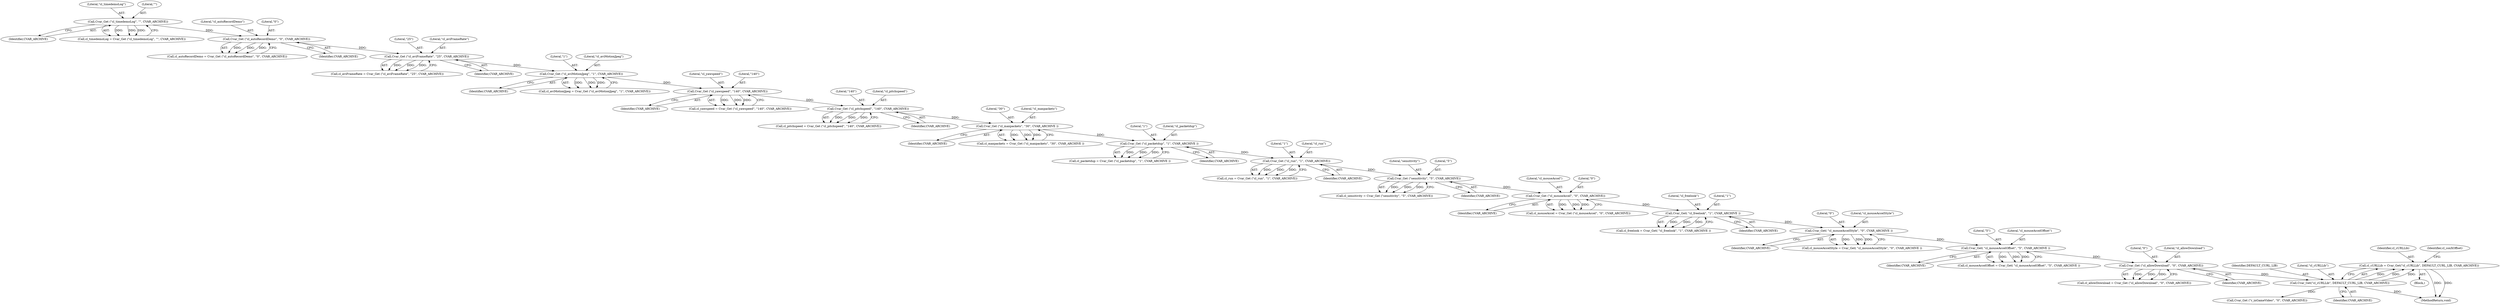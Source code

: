 digraph "1_OpenJK_376267d534476a875d8b9228149c4ee18b74a4fd@del" {
"1000311" [label="(Call,cl_cURLLib = Cvar_Get(\"cl_cURLLib\", DEFAULT_CURL_LIB, CVAR_ARCHIVE))"];
"1000313" [label="(Call,Cvar_Get(\"cl_cURLLib\", DEFAULT_CURL_LIB, CVAR_ARCHIVE))"];
"1000307" [label="(Call,Cvar_Get (\"cl_allowDownload\", \"0\", CVAR_ARCHIVE))"];
"1000290" [label="(Call,Cvar_Get( \"cl_mouseAccelOffset\", \"5\", CVAR_ARCHIVE ))"];
"1000284" [label="(Call,Cvar_Get( \"cl_mouseAccelStyle\", \"0\", CVAR_ARCHIVE ))"];
"1000278" [label="(Call,Cvar_Get( \"cl_freelook\", \"1\", CVAR_ARCHIVE ))"];
"1000272" [label="(Call,Cvar_Get (\"cl_mouseAccel\", \"0\", CVAR_ARCHIVE))"];
"1000266" [label="(Call,Cvar_Get (\"sensitivity\", \"5\", CVAR_ARCHIVE))"];
"1000260" [label="(Call,Cvar_Get (\"cl_run\", \"1\", CVAR_ARCHIVE))"];
"1000254" [label="(Call,Cvar_Get (\"cl_packetdup\", \"1\", CVAR_ARCHIVE ))"];
"1000248" [label="(Call,Cvar_Get (\"cl_maxpackets\", \"30\", CVAR_ARCHIVE ))"];
"1000236" [label="(Call,Cvar_Get (\"cl_pitchspeed\", \"140\", CVAR_ARCHIVE))"];
"1000230" [label="(Call,Cvar_Get (\"cl_yawspeed\", \"140\", CVAR_ARCHIVE))"];
"1000212" [label="(Call,Cvar_Get (\"cl_aviMotionJpeg\", \"1\", CVAR_ARCHIVE))"];
"1000206" [label="(Call,Cvar_Get (\"cl_aviFrameRate\", \"25\", CVAR_ARCHIVE))"];
"1000200" [label="(Call,Cvar_Get (\"cl_autoRecordDemo\", \"0\", CVAR_ARCHIVE))"];
"1000194" [label="(Call,Cvar_Get (\"cl_timedemoLog\", \"\", CVAR_ARCHIVE))"];
"1000262" [label="(Literal,\"1\")"];
"1000215" [label="(Identifier,CVAR_ARCHIVE)"];
"1000275" [label="(Identifier,CVAR_ARCHIVE)"];
"1000201" [label="(Literal,\"cl_autoRecordDemo\")"];
"1000272" [label="(Call,Cvar_Get (\"cl_mouseAccel\", \"0\", CVAR_ARCHIVE))"];
"1000276" [label="(Call,cl_freelook = Cvar_Get( \"cl_freelook\", \"1\", CVAR_ARCHIVE ))"];
"1000307" [label="(Call,Cvar_Get (\"cl_allowDownload\", \"0\", CVAR_ARCHIVE))"];
"1000284" [label="(Call,Cvar_Get( \"cl_mouseAccelStyle\", \"0\", CVAR_ARCHIVE ))"];
"1000231" [label="(Literal,\"cl_yawspeed\")"];
"1000292" [label="(Literal,\"5\")"];
"1000195" [label="(Literal,\"cl_timedemoLog\")"];
"1000196" [label="(Literal,\"\")"];
"1000260" [label="(Call,Cvar_Get (\"cl_run\", \"1\", CVAR_ARCHIVE))"];
"1000264" [label="(Call,cl_sensitivity = Cvar_Get (\"sensitivity\", \"5\", CVAR_ARCHIVE))"];
"1000286" [label="(Literal,\"0\")"];
"1000287" [label="(Identifier,CVAR_ARCHIVE)"];
"1000267" [label="(Literal,\"sensitivity\")"];
"1000279" [label="(Literal,\"cl_freelook\")"];
"1000208" [label="(Literal,\"25\")"];
"1000311" [label="(Call,cl_cURLLib = Cvar_Get(\"cl_cURLLib\", DEFAULT_CURL_LIB, CVAR_ARCHIVE))"];
"1000248" [label="(Call,Cvar_Get (\"cl_maxpackets\", \"30\", CVAR_ARCHIVE ))"];
"1000266" [label="(Call,Cvar_Get (\"sensitivity\", \"5\", CVAR_ARCHIVE))"];
"1000250" [label="(Literal,\"30\")"];
"1000291" [label="(Literal,\"cl_mouseAccelOffset\")"];
"1000214" [label="(Literal,\"1\")"];
"1000251" [label="(Identifier,CVAR_ARCHIVE)"];
"1000261" [label="(Literal,\"cl_run\")"];
"1000254" [label="(Call,Cvar_Get (\"cl_packetdup\", \"1\", CVAR_ARCHIVE ))"];
"1000232" [label="(Literal,\"140\")"];
"1000236" [label="(Call,Cvar_Get (\"cl_pitchspeed\", \"140\", CVAR_ARCHIVE))"];
"1000198" [label="(Call,cl_autoRecordDemo = Cvar_Get (\"cl_autoRecordDemo\", \"0\", CVAR_ARCHIVE))"];
"1000269" [label="(Identifier,CVAR_ARCHIVE)"];
"1000194" [label="(Call,Cvar_Get (\"cl_timedemoLog\", \"\", CVAR_ARCHIVE))"];
"1000305" [label="(Call,cl_allowDownload = Cvar_Get (\"cl_allowDownload\", \"0\", CVAR_ARCHIVE))"];
"1000256" [label="(Literal,\"1\")"];
"1000280" [label="(Literal,\"1\")"];
"1000197" [label="(Identifier,CVAR_ARCHIVE)"];
"1000206" [label="(Call,Cvar_Get (\"cl_aviFrameRate\", \"25\", CVAR_ARCHIVE))"];
"1000281" [label="(Identifier,CVAR_ARCHIVE)"];
"1000293" [label="(Identifier,CVAR_ARCHIVE)"];
"1000278" [label="(Call,Cvar_Get( \"cl_freelook\", \"1\", CVAR_ARCHIVE ))"];
"1000207" [label="(Literal,\"cl_aviFrameRate\")"];
"1000238" [label="(Literal,\"140\")"];
"1000234" [label="(Call,cl_pitchspeed = Cvar_Get (\"cl_pitchspeed\", \"140\", CVAR_ARCHIVE))"];
"1000204" [label="(Call,cl_aviFrameRate = Cvar_Get (\"cl_aviFrameRate\", \"25\", CVAR_ARCHIVE))"];
"1000270" [label="(Call,cl_mouseAccel = Cvar_Get (\"cl_mouseAccel\", \"0\", CVAR_ARCHIVE))"];
"1000268" [label="(Literal,\"5\")"];
"1000202" [label="(Literal,\"0\")"];
"1000192" [label="(Call,cl_timedemoLog = Cvar_Get (\"cl_timedemoLog\", \"\", CVAR_ARCHIVE))"];
"1000288" [label="(Call,cl_mouseAccelOffset = Cvar_Get( \"cl_mouseAccelOffset\", \"5\", CVAR_ARCHIVE ))"];
"1000309" [label="(Literal,\"0\")"];
"1000209" [label="(Identifier,CVAR_ARCHIVE)"];
"1000258" [label="(Call,cl_run = Cvar_Get (\"cl_run\", \"1\", CVAR_ARCHIVE))"];
"1000246" [label="(Call,cl_maxpackets = Cvar_Get (\"cl_maxpackets\", \"30\", CVAR_ARCHIVE ))"];
"1000315" [label="(Identifier,DEFAULT_CURL_LIB)"];
"1000212" [label="(Call,Cvar_Get (\"cl_aviMotionJpeg\", \"1\", CVAR_ARCHIVE))"];
"1000314" [label="(Literal,\"cl_cURLLib\")"];
"1000310" [label="(Identifier,CVAR_ARCHIVE)"];
"1000282" [label="(Call,cl_mouseAccelStyle = Cvar_Get( \"cl_mouseAccelStyle\", \"0\", CVAR_ARCHIVE ))"];
"1000233" [label="(Identifier,CVAR_ARCHIVE)"];
"1000313" [label="(Call,Cvar_Get(\"cl_cURLLib\", DEFAULT_CURL_LIB, CVAR_ARCHIVE))"];
"1000308" [label="(Literal,\"cl_allowDownload\")"];
"1000213" [label="(Literal,\"cl_aviMotionJpeg\")"];
"1000273" [label="(Literal,\"cl_mouseAccel\")"];
"1000252" [label="(Call,cl_packetdup = Cvar_Get (\"cl_packetdup\", \"1\", CVAR_ARCHIVE ))"];
"1000230" [label="(Call,Cvar_Get (\"cl_yawspeed\", \"140\", CVAR_ARCHIVE))"];
"1000325" [label="(Call,Cvar_Get (\"r_inGameVideo\", \"0\", CVAR_ARCHIVE))"];
"1000312" [label="(Identifier,cl_cURLLib)"];
"1000274" [label="(Literal,\"0\")"];
"1000263" [label="(Identifier,CVAR_ARCHIVE)"];
"1000200" [label="(Call,Cvar_Get (\"cl_autoRecordDemo\", \"0\", CVAR_ARCHIVE))"];
"1000316" [label="(Identifier,CVAR_ARCHIVE)"];
"1000239" [label="(Identifier,CVAR_ARCHIVE)"];
"1000318" [label="(Identifier,cl_conXOffset)"];
"1000203" [label="(Identifier,CVAR_ARCHIVE)"];
"1000103" [label="(Block,)"];
"1000285" [label="(Literal,\"cl_mouseAccelStyle\")"];
"1000237" [label="(Literal,\"cl_pitchspeed\")"];
"1000290" [label="(Call,Cvar_Get( \"cl_mouseAccelOffset\", \"5\", CVAR_ARCHIVE ))"];
"1000255" [label="(Literal,\"cl_packetdup\")"];
"1000784" [label="(MethodReturn,void)"];
"1000210" [label="(Call,cl_aviMotionJpeg = Cvar_Get (\"cl_aviMotionJpeg\", \"1\", CVAR_ARCHIVE))"];
"1000228" [label="(Call,cl_yawspeed = Cvar_Get (\"cl_yawspeed\", \"140\", CVAR_ARCHIVE))"];
"1000257" [label="(Identifier,CVAR_ARCHIVE)"];
"1000249" [label="(Literal,\"cl_maxpackets\")"];
"1000311" -> "1000103"  [label="AST: "];
"1000311" -> "1000313"  [label="CFG: "];
"1000312" -> "1000311"  [label="AST: "];
"1000313" -> "1000311"  [label="AST: "];
"1000318" -> "1000311"  [label="CFG: "];
"1000311" -> "1000784"  [label="DDG: "];
"1000311" -> "1000784"  [label="DDG: "];
"1000313" -> "1000311"  [label="DDG: "];
"1000313" -> "1000311"  [label="DDG: "];
"1000313" -> "1000311"  [label="DDG: "];
"1000313" -> "1000316"  [label="CFG: "];
"1000314" -> "1000313"  [label="AST: "];
"1000315" -> "1000313"  [label="AST: "];
"1000316" -> "1000313"  [label="AST: "];
"1000313" -> "1000784"  [label="DDG: "];
"1000307" -> "1000313"  [label="DDG: "];
"1000313" -> "1000325"  [label="DDG: "];
"1000307" -> "1000305"  [label="AST: "];
"1000307" -> "1000310"  [label="CFG: "];
"1000308" -> "1000307"  [label="AST: "];
"1000309" -> "1000307"  [label="AST: "];
"1000310" -> "1000307"  [label="AST: "];
"1000305" -> "1000307"  [label="CFG: "];
"1000307" -> "1000305"  [label="DDG: "];
"1000307" -> "1000305"  [label="DDG: "];
"1000307" -> "1000305"  [label="DDG: "];
"1000290" -> "1000307"  [label="DDG: "];
"1000290" -> "1000288"  [label="AST: "];
"1000290" -> "1000293"  [label="CFG: "];
"1000291" -> "1000290"  [label="AST: "];
"1000292" -> "1000290"  [label="AST: "];
"1000293" -> "1000290"  [label="AST: "];
"1000288" -> "1000290"  [label="CFG: "];
"1000290" -> "1000288"  [label="DDG: "];
"1000290" -> "1000288"  [label="DDG: "];
"1000290" -> "1000288"  [label="DDG: "];
"1000284" -> "1000290"  [label="DDG: "];
"1000284" -> "1000282"  [label="AST: "];
"1000284" -> "1000287"  [label="CFG: "];
"1000285" -> "1000284"  [label="AST: "];
"1000286" -> "1000284"  [label="AST: "];
"1000287" -> "1000284"  [label="AST: "];
"1000282" -> "1000284"  [label="CFG: "];
"1000284" -> "1000282"  [label="DDG: "];
"1000284" -> "1000282"  [label="DDG: "];
"1000284" -> "1000282"  [label="DDG: "];
"1000278" -> "1000284"  [label="DDG: "];
"1000278" -> "1000276"  [label="AST: "];
"1000278" -> "1000281"  [label="CFG: "];
"1000279" -> "1000278"  [label="AST: "];
"1000280" -> "1000278"  [label="AST: "];
"1000281" -> "1000278"  [label="AST: "];
"1000276" -> "1000278"  [label="CFG: "];
"1000278" -> "1000276"  [label="DDG: "];
"1000278" -> "1000276"  [label="DDG: "];
"1000278" -> "1000276"  [label="DDG: "];
"1000272" -> "1000278"  [label="DDG: "];
"1000272" -> "1000270"  [label="AST: "];
"1000272" -> "1000275"  [label="CFG: "];
"1000273" -> "1000272"  [label="AST: "];
"1000274" -> "1000272"  [label="AST: "];
"1000275" -> "1000272"  [label="AST: "];
"1000270" -> "1000272"  [label="CFG: "];
"1000272" -> "1000270"  [label="DDG: "];
"1000272" -> "1000270"  [label="DDG: "];
"1000272" -> "1000270"  [label="DDG: "];
"1000266" -> "1000272"  [label="DDG: "];
"1000266" -> "1000264"  [label="AST: "];
"1000266" -> "1000269"  [label="CFG: "];
"1000267" -> "1000266"  [label="AST: "];
"1000268" -> "1000266"  [label="AST: "];
"1000269" -> "1000266"  [label="AST: "];
"1000264" -> "1000266"  [label="CFG: "];
"1000266" -> "1000264"  [label="DDG: "];
"1000266" -> "1000264"  [label="DDG: "];
"1000266" -> "1000264"  [label="DDG: "];
"1000260" -> "1000266"  [label="DDG: "];
"1000260" -> "1000258"  [label="AST: "];
"1000260" -> "1000263"  [label="CFG: "];
"1000261" -> "1000260"  [label="AST: "];
"1000262" -> "1000260"  [label="AST: "];
"1000263" -> "1000260"  [label="AST: "];
"1000258" -> "1000260"  [label="CFG: "];
"1000260" -> "1000258"  [label="DDG: "];
"1000260" -> "1000258"  [label="DDG: "];
"1000260" -> "1000258"  [label="DDG: "];
"1000254" -> "1000260"  [label="DDG: "];
"1000254" -> "1000252"  [label="AST: "];
"1000254" -> "1000257"  [label="CFG: "];
"1000255" -> "1000254"  [label="AST: "];
"1000256" -> "1000254"  [label="AST: "];
"1000257" -> "1000254"  [label="AST: "];
"1000252" -> "1000254"  [label="CFG: "];
"1000254" -> "1000252"  [label="DDG: "];
"1000254" -> "1000252"  [label="DDG: "];
"1000254" -> "1000252"  [label="DDG: "];
"1000248" -> "1000254"  [label="DDG: "];
"1000248" -> "1000246"  [label="AST: "];
"1000248" -> "1000251"  [label="CFG: "];
"1000249" -> "1000248"  [label="AST: "];
"1000250" -> "1000248"  [label="AST: "];
"1000251" -> "1000248"  [label="AST: "];
"1000246" -> "1000248"  [label="CFG: "];
"1000248" -> "1000246"  [label="DDG: "];
"1000248" -> "1000246"  [label="DDG: "];
"1000248" -> "1000246"  [label="DDG: "];
"1000236" -> "1000248"  [label="DDG: "];
"1000236" -> "1000234"  [label="AST: "];
"1000236" -> "1000239"  [label="CFG: "];
"1000237" -> "1000236"  [label="AST: "];
"1000238" -> "1000236"  [label="AST: "];
"1000239" -> "1000236"  [label="AST: "];
"1000234" -> "1000236"  [label="CFG: "];
"1000236" -> "1000234"  [label="DDG: "];
"1000236" -> "1000234"  [label="DDG: "];
"1000236" -> "1000234"  [label="DDG: "];
"1000230" -> "1000236"  [label="DDG: "];
"1000230" -> "1000228"  [label="AST: "];
"1000230" -> "1000233"  [label="CFG: "];
"1000231" -> "1000230"  [label="AST: "];
"1000232" -> "1000230"  [label="AST: "];
"1000233" -> "1000230"  [label="AST: "];
"1000228" -> "1000230"  [label="CFG: "];
"1000230" -> "1000228"  [label="DDG: "];
"1000230" -> "1000228"  [label="DDG: "];
"1000230" -> "1000228"  [label="DDG: "];
"1000212" -> "1000230"  [label="DDG: "];
"1000212" -> "1000210"  [label="AST: "];
"1000212" -> "1000215"  [label="CFG: "];
"1000213" -> "1000212"  [label="AST: "];
"1000214" -> "1000212"  [label="AST: "];
"1000215" -> "1000212"  [label="AST: "];
"1000210" -> "1000212"  [label="CFG: "];
"1000212" -> "1000210"  [label="DDG: "];
"1000212" -> "1000210"  [label="DDG: "];
"1000212" -> "1000210"  [label="DDG: "];
"1000206" -> "1000212"  [label="DDG: "];
"1000206" -> "1000204"  [label="AST: "];
"1000206" -> "1000209"  [label="CFG: "];
"1000207" -> "1000206"  [label="AST: "];
"1000208" -> "1000206"  [label="AST: "];
"1000209" -> "1000206"  [label="AST: "];
"1000204" -> "1000206"  [label="CFG: "];
"1000206" -> "1000204"  [label="DDG: "];
"1000206" -> "1000204"  [label="DDG: "];
"1000206" -> "1000204"  [label="DDG: "];
"1000200" -> "1000206"  [label="DDG: "];
"1000200" -> "1000198"  [label="AST: "];
"1000200" -> "1000203"  [label="CFG: "];
"1000201" -> "1000200"  [label="AST: "];
"1000202" -> "1000200"  [label="AST: "];
"1000203" -> "1000200"  [label="AST: "];
"1000198" -> "1000200"  [label="CFG: "];
"1000200" -> "1000198"  [label="DDG: "];
"1000200" -> "1000198"  [label="DDG: "];
"1000200" -> "1000198"  [label="DDG: "];
"1000194" -> "1000200"  [label="DDG: "];
"1000194" -> "1000192"  [label="AST: "];
"1000194" -> "1000197"  [label="CFG: "];
"1000195" -> "1000194"  [label="AST: "];
"1000196" -> "1000194"  [label="AST: "];
"1000197" -> "1000194"  [label="AST: "];
"1000192" -> "1000194"  [label="CFG: "];
"1000194" -> "1000192"  [label="DDG: "];
"1000194" -> "1000192"  [label="DDG: "];
"1000194" -> "1000192"  [label="DDG: "];
}
